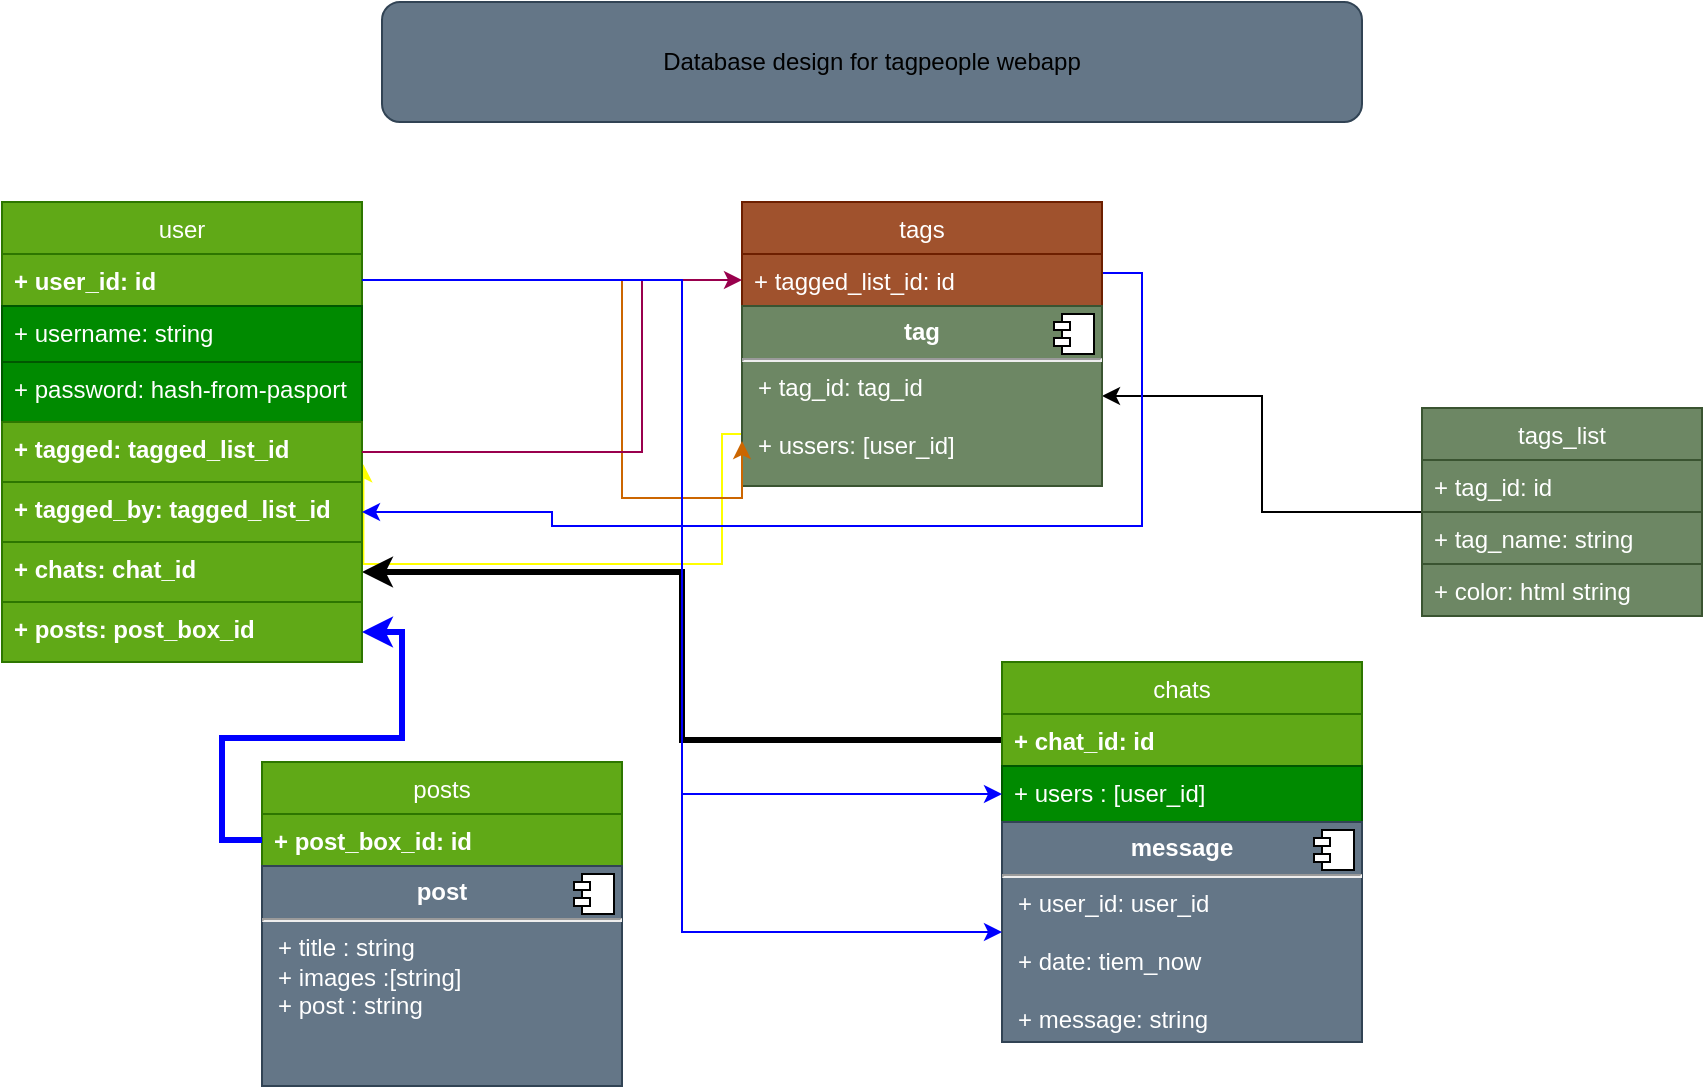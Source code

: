<mxfile version="13.6.2" type="device"><diagram id="C23kgu8_vNM5LReywqZX" name="Page-1"><mxGraphModel dx="1141" dy="761" grid="1" gridSize="10" guides="1" tooltips="1" connect="1" arrows="1" fold="1" page="1" pageScale="1" pageWidth="850" pageHeight="1100" math="0" shadow="0"><root><mxCell id="0"/><mxCell id="1" parent="0"/><mxCell id="bz0pX8rrfKoDWqucz6V6-45" style="edgeStyle=orthogonalEdgeStyle;rounded=0;orthogonalLoop=1;jettySize=auto;html=1;entryX=1;entryY=0.5;entryDx=0;entryDy=0;" edge="1" parent="1" source="bz0pX8rrfKoDWqucz6V6-20" target="bz0pX8rrfKoDWqucz6V6-26"><mxGeometry relative="1" as="geometry"/></mxCell><mxCell id="bz0pX8rrfKoDWqucz6V6-48" style="edgeStyle=orthogonalEdgeStyle;rounded=0;orthogonalLoop=1;jettySize=auto;html=1;exitX=0;exitY=0.5;exitDx=0;exitDy=0;entryX=1.004;entryY=0.706;entryDx=0;entryDy=0;entryPerimeter=0;strokeColor=#FFFF00;" edge="1" parent="1" target="bz0pX8rrfKoDWqucz6V6-8"><mxGeometry relative="1" as="geometry"><mxPoint x="370" y="186" as="sourcePoint"/><Array as="points"><mxPoint x="360" y="236"/><mxPoint x="360" y="301"/></Array></mxGeometry></mxCell><mxCell id="bz0pX8rrfKoDWqucz6V6-49" style="edgeStyle=orthogonalEdgeStyle;rounded=0;orthogonalLoop=1;jettySize=auto;html=1;exitX=0;exitY=0.5;exitDx=0;exitDy=0;entryX=1;entryY=0.5;entryDx=0;entryDy=0;strokeWidth=3;" edge="1" parent="1" source="bz0pX8rrfKoDWqucz6V6-35" target="bz0pX8rrfKoDWqucz6V6-6"><mxGeometry relative="1" as="geometry"/></mxCell><mxCell id="bz0pX8rrfKoDWqucz6V6-20" value="tags_list" style="swimlane;fontStyle=0;childLayout=stackLayout;horizontal=1;startSize=26;fillColor=#6d8764;horizontalStack=0;resizeParent=1;resizeParentMax=0;resizeLast=0;collapsible=1;marginBottom=0;strokeColor=#3A5431;fontColor=#ffffff;" vertex="1" parent="1"><mxGeometry x="710" y="223" width="140" height="104" as="geometry"/></mxCell><mxCell id="bz0pX8rrfKoDWqucz6V6-21" value="+ tag_id: id&#10;" style="text;strokeColor=#3A5431;fillColor=#6d8764;align=left;verticalAlign=top;spacingLeft=4;spacingRight=4;overflow=hidden;rotatable=0;points=[[0,0.5],[1,0.5]];portConstraint=eastwest;fontColor=#ffffff;" vertex="1" parent="bz0pX8rrfKoDWqucz6V6-20"><mxGeometry y="26" width="140" height="26" as="geometry"/></mxCell><mxCell id="bz0pX8rrfKoDWqucz6V6-25" value="+ tag_name: string" style="text;strokeColor=#3A5431;fillColor=#6d8764;align=left;verticalAlign=top;spacingLeft=4;spacingRight=4;overflow=hidden;rotatable=0;points=[[0,0.5],[1,0.5]];portConstraint=eastwest;fontColor=#ffffff;" vertex="1" parent="bz0pX8rrfKoDWqucz6V6-20"><mxGeometry y="52" width="140" height="26" as="geometry"/></mxCell><mxCell id="bz0pX8rrfKoDWqucz6V6-24" value="+ color: html string" style="text;strokeColor=#3A5431;fillColor=#6d8764;align=left;verticalAlign=top;spacingLeft=4;spacingRight=4;overflow=hidden;rotatable=0;points=[[0,0.5],[1,0.5]];portConstraint=eastwest;fontColor=#ffffff;" vertex="1" parent="bz0pX8rrfKoDWqucz6V6-20"><mxGeometry y="78" width="140" height="26" as="geometry"/></mxCell><mxCell id="bz0pX8rrfKoDWqucz6V6-52" value="" style="rounded=1;whiteSpace=wrap;html=1;fillColor=#647687;strokeColor=#314354;fontColor=#ffffff;" vertex="1" parent="1"><mxGeometry x="190" y="20" width="490" height="60" as="geometry"/></mxCell><mxCell id="bz0pX8rrfKoDWqucz6V6-53" value="Database design for tagpeople webapp" style="text;html=1;strokeColor=none;fillColor=none;align=center;verticalAlign=middle;whiteSpace=wrap;rounded=0;" vertex="1" parent="1"><mxGeometry x="190" y="40" width="490" height="20" as="geometry"/></mxCell><mxCell id="bz0pX8rrfKoDWqucz6V6-1" value="user" style="swimlane;fontStyle=0;childLayout=stackLayout;horizontal=1;startSize=26;fillColor=#60a917;horizontalStack=0;resizeParent=1;resizeParentMax=0;resizeLast=0;collapsible=1;marginBottom=0;strokeColor=#2D7600;fontColor=#ffffff;" vertex="1" parent="1"><mxGeometry y="120" width="180" height="230" as="geometry"><mxRectangle x="130" y="170" width="60" height="26" as="alternateBounds"/></mxGeometry></mxCell><mxCell id="bz0pX8rrfKoDWqucz6V6-3" value="+ user_id: id" style="text;strokeColor=#2D7600;fillColor=#60a917;align=left;verticalAlign=top;spacingLeft=4;spacingRight=4;overflow=hidden;rotatable=0;points=[[0,0.5],[1,0.5]];portConstraint=eastwest;fontStyle=1;fontColor=#ffffff;" vertex="1" parent="bz0pX8rrfKoDWqucz6V6-1"><mxGeometry y="26" width="180" height="26" as="geometry"/></mxCell><mxCell id="bz0pX8rrfKoDWqucz6V6-4" value="+ username: string&#10;" style="text;strokeColor=#005700;fillColor=#008a00;align=left;verticalAlign=top;spacingLeft=4;spacingRight=4;overflow=hidden;rotatable=0;points=[[0,0.5],[1,0.5]];portConstraint=eastwest;fontColor=#ffffff;" vertex="1" parent="bz0pX8rrfKoDWqucz6V6-1"><mxGeometry y="52" width="180" height="28" as="geometry"/></mxCell><mxCell id="bz0pX8rrfKoDWqucz6V6-5" value="+ password: hash-from-pasport" style="text;strokeColor=#005700;fillColor=#008a00;align=left;verticalAlign=top;spacingLeft=4;spacingRight=4;overflow=hidden;rotatable=0;points=[[0,0.5],[1,0.5]];portConstraint=eastwest;fontColor=#ffffff;" vertex="1" parent="bz0pX8rrfKoDWqucz6V6-1"><mxGeometry y="80" width="180" height="30" as="geometry"/></mxCell><mxCell id="bz0pX8rrfKoDWqucz6V6-8" value="+ tagged: tagged_list_id" style="text;strokeColor=#2D7600;fillColor=#60a917;align=left;verticalAlign=top;spacingLeft=4;spacingRight=4;overflow=hidden;rotatable=0;points=[[0,0.5],[1,0.5]];portConstraint=eastwest;fontStyle=1;fontColor=#ffffff;" vertex="1" parent="bz0pX8rrfKoDWqucz6V6-1"><mxGeometry y="110" width="180" height="30" as="geometry"/></mxCell><mxCell id="bz0pX8rrfKoDWqucz6V6-7" value="+ tagged_by: tagged_list_id" style="text;strokeColor=#2D7600;fillColor=#60a917;align=left;verticalAlign=top;spacingLeft=4;spacingRight=4;overflow=hidden;rotatable=0;points=[[0,0.5],[1,0.5]];portConstraint=eastwest;fontStyle=1;fontColor=#ffffff;" vertex="1" parent="bz0pX8rrfKoDWqucz6V6-1"><mxGeometry y="140" width="180" height="30" as="geometry"/></mxCell><mxCell id="bz0pX8rrfKoDWqucz6V6-6" value="+ chats: chat_id" style="text;strokeColor=#2D7600;fillColor=#60a917;align=left;verticalAlign=top;spacingLeft=4;spacingRight=4;overflow=hidden;rotatable=0;points=[[0,0.5],[1,0.5]];portConstraint=eastwest;fontStyle=1;fontColor=#ffffff;" vertex="1" parent="bz0pX8rrfKoDWqucz6V6-1"><mxGeometry y="170" width="180" height="30" as="geometry"/></mxCell><mxCell id="bz0pX8rrfKoDWqucz6V6-10" value="+ posts: post_box_id" style="text;strokeColor=#2D7600;fillColor=#60a917;align=left;verticalAlign=top;spacingLeft=4;spacingRight=4;overflow=hidden;rotatable=0;points=[[0,0.5],[1,0.5]];portConstraint=eastwest;fontStyle=1;fontColor=#ffffff;" vertex="1" parent="bz0pX8rrfKoDWqucz6V6-1"><mxGeometry y="200" width="180" height="30" as="geometry"/></mxCell><mxCell id="bz0pX8rrfKoDWqucz6V6-57" style="edgeStyle=orthogonalEdgeStyle;rounded=0;orthogonalLoop=1;jettySize=auto;html=1;exitX=1;exitY=0.25;exitDx=0;exitDy=0;strokeColor=#0000FF;" edge="1" parent="1" source="bz0pX8rrfKoDWqucz6V6-11" target="bz0pX8rrfKoDWqucz6V6-7"><mxGeometry relative="1" as="geometry"/></mxCell><mxCell id="bz0pX8rrfKoDWqucz6V6-11" value="tags" style="swimlane;fontStyle=0;childLayout=stackLayout;horizontal=1;startSize=26;fillColor=#a0522d;horizontalStack=0;resizeParent=1;resizeParentMax=0;resizeLast=0;collapsible=1;marginBottom=0;strokeColor=#6D1F00;fontColor=#ffffff;" vertex="1" parent="1"><mxGeometry x="370" y="120" width="180" height="142" as="geometry"/></mxCell><mxCell id="bz0pX8rrfKoDWqucz6V6-12" value="+ tagged_list_id: id" style="text;strokeColor=#6D1F00;fillColor=#a0522d;align=left;verticalAlign=top;spacingLeft=4;spacingRight=4;overflow=hidden;rotatable=0;points=[[0,0.5],[1,0.5]];portConstraint=eastwest;fontColor=#ffffff;" vertex="1" parent="bz0pX8rrfKoDWqucz6V6-11"><mxGeometry y="26" width="180" height="26" as="geometry"/></mxCell><mxCell id="bz0pX8rrfKoDWqucz6V6-26" value="&lt;p style=&quot;margin: 0px ; margin-top: 6px ; text-align: center&quot;&gt;&lt;b&gt;tag&lt;/b&gt;&lt;/p&gt;&lt;hr&gt;&lt;p style=&quot;margin: 0px ; margin-left: 8px&quot;&gt;+ tag_id: tag_id&lt;/p&gt;&lt;p style=&quot;margin: 0px ; margin-left: 8px&quot;&gt;&lt;br&gt;+ ussers: [user_id]&lt;/p&gt;" style="align=left;overflow=fill;html=1;dropTarget=0;fillColor=#6d8764;strokeColor=#3A5431;fontColor=#ffffff;" vertex="1" parent="bz0pX8rrfKoDWqucz6V6-11"><mxGeometry y="52" width="180" height="90" as="geometry"/></mxCell><mxCell id="bz0pX8rrfKoDWqucz6V6-27" value="" style="shape=component;jettyWidth=8;jettyHeight=4;" vertex="1" parent="bz0pX8rrfKoDWqucz6V6-26"><mxGeometry x="1" width="20" height="20" relative="1" as="geometry"><mxPoint x="-24" y="4" as="offset"/></mxGeometry></mxCell><mxCell id="bz0pX8rrfKoDWqucz6V6-54" style="edgeStyle=orthogonalEdgeStyle;rounded=0;orthogonalLoop=1;jettySize=auto;html=1;exitX=1;exitY=0.5;exitDx=0;exitDy=0;entryX=0;entryY=0.75;entryDx=0;entryDy=0;strokeColor=#CC6600;" edge="1" parent="1" source="bz0pX8rrfKoDWqucz6V6-3" target="bz0pX8rrfKoDWqucz6V6-26"><mxGeometry relative="1" as="geometry"><Array as="points"><mxPoint x="310" y="159"/><mxPoint x="310" y="268"/></Array></mxGeometry></mxCell><mxCell id="bz0pX8rrfKoDWqucz6V6-56" style="edgeStyle=orthogonalEdgeStyle;rounded=0;orthogonalLoop=1;jettySize=auto;html=1;exitX=1;exitY=0.5;exitDx=0;exitDy=0;entryX=0;entryY=0.5;entryDx=0;entryDy=0;strokeColor=#99004D;" edge="1" parent="1" source="bz0pX8rrfKoDWqucz6V6-8" target="bz0pX8rrfKoDWqucz6V6-12"><mxGeometry relative="1" as="geometry"><Array as="points"><mxPoint x="320" y="245"/><mxPoint x="320" y="159"/></Array></mxGeometry></mxCell><mxCell id="bz0pX8rrfKoDWqucz6V6-34" value="chats" style="swimlane;fontStyle=0;childLayout=stackLayout;horizontal=1;startSize=26;fillColor=#60a917;horizontalStack=0;resizeParent=1;resizeParentMax=0;resizeLast=0;collapsible=1;marginBottom=0;strokeColor=#2D7600;fontColor=#ffffff;" vertex="1" parent="1"><mxGeometry x="500" y="350" width="180" height="190" as="geometry"><mxRectangle x="130" y="170" width="60" height="26" as="alternateBounds"/></mxGeometry></mxCell><mxCell id="bz0pX8rrfKoDWqucz6V6-35" value="+ chat_id: id" style="text;strokeColor=#2D7600;fillColor=#60a917;align=left;verticalAlign=top;spacingLeft=4;spacingRight=4;overflow=hidden;rotatable=0;points=[[0,0.5],[1,0.5]];portConstraint=eastwest;fontStyle=1;fontColor=#ffffff;" vertex="1" parent="bz0pX8rrfKoDWqucz6V6-34"><mxGeometry y="26" width="180" height="26" as="geometry"/></mxCell><mxCell id="bz0pX8rrfKoDWqucz6V6-36" value="+ users : [user_id]" style="text;strokeColor=#005700;fillColor=#008a00;align=left;verticalAlign=top;spacingLeft=4;spacingRight=4;overflow=hidden;rotatable=0;points=[[0,0.5],[1,0.5]];portConstraint=eastwest;fontColor=#ffffff;" vertex="1" parent="bz0pX8rrfKoDWqucz6V6-34"><mxGeometry y="52" width="180" height="28" as="geometry"/></mxCell><mxCell id="bz0pX8rrfKoDWqucz6V6-63" value="&lt;p style=&quot;margin: 0px ; margin-top: 6px ; text-align: center&quot;&gt;&lt;b&gt;message&lt;/b&gt;&lt;/p&gt;&lt;hr&gt;&lt;p style=&quot;margin: 0px ; margin-left: 8px&quot;&gt;+ user_id: user_id&lt;/p&gt;&lt;p style=&quot;margin: 0px ; margin-left: 8px&quot;&gt;&lt;br&gt;+ date: tiem_now&lt;/p&gt;&lt;p style=&quot;margin: 0px ; margin-left: 8px&quot;&gt;&lt;br&gt;&lt;/p&gt;&lt;p style=&quot;margin: 0px ; margin-left: 8px&quot;&gt;+ message: string&lt;/p&gt;&lt;p style=&quot;margin: 0px ; margin-left: 8px&quot;&gt;&lt;br&gt;&lt;/p&gt;" style="align=left;overflow=fill;html=1;dropTarget=0;fillColor=#647687;strokeColor=#314354;fontColor=#ffffff;" vertex="1" parent="bz0pX8rrfKoDWqucz6V6-34"><mxGeometry y="80" width="180" height="110" as="geometry"/></mxCell><mxCell id="bz0pX8rrfKoDWqucz6V6-64" value="" style="shape=component;jettyWidth=8;jettyHeight=4;" vertex="1" parent="bz0pX8rrfKoDWqucz6V6-63"><mxGeometry x="1" width="20" height="20" relative="1" as="geometry"><mxPoint x="-24" y="4" as="offset"/></mxGeometry></mxCell><mxCell id="bz0pX8rrfKoDWqucz6V6-58" style="edgeStyle=orthogonalEdgeStyle;rounded=0;orthogonalLoop=1;jettySize=auto;html=1;exitX=1;exitY=0.5;exitDx=0;exitDy=0;strokeColor=#0000FF;" edge="1" parent="1" source="bz0pX8rrfKoDWqucz6V6-3" target="bz0pX8rrfKoDWqucz6V6-36"><mxGeometry relative="1" as="geometry"/></mxCell><mxCell id="bz0pX8rrfKoDWqucz6V6-65" style="edgeStyle=orthogonalEdgeStyle;rounded=0;orthogonalLoop=1;jettySize=auto;html=1;exitX=1;exitY=0.5;exitDx=0;exitDy=0;entryX=0;entryY=0.5;entryDx=0;entryDy=0;strokeColor=#0000FF;" edge="1" parent="1" source="bz0pX8rrfKoDWqucz6V6-3" target="bz0pX8rrfKoDWqucz6V6-63"><mxGeometry relative="1" as="geometry"/></mxCell><mxCell id="bz0pX8rrfKoDWqucz6V6-66" value="posts" style="swimlane;fontStyle=0;childLayout=stackLayout;horizontal=1;startSize=26;fillColor=#60a917;horizontalStack=0;resizeParent=1;resizeParentMax=0;resizeLast=0;collapsible=1;marginBottom=0;strokeColor=#2D7600;fontColor=#ffffff;" vertex="1" parent="1"><mxGeometry x="130" y="400" width="180" height="162" as="geometry"><mxRectangle x="130" y="170" width="60" height="26" as="alternateBounds"/></mxGeometry></mxCell><mxCell id="bz0pX8rrfKoDWqucz6V6-67" value="+ post_box_id: id" style="text;strokeColor=#2D7600;fillColor=#60a917;align=left;verticalAlign=top;spacingLeft=4;spacingRight=4;overflow=hidden;rotatable=0;points=[[0,0.5],[1,0.5]];portConstraint=eastwest;fontStyle=1;fontColor=#ffffff;" vertex="1" parent="bz0pX8rrfKoDWqucz6V6-66"><mxGeometry y="26" width="180" height="26" as="geometry"/></mxCell><mxCell id="bz0pX8rrfKoDWqucz6V6-69" value="&lt;p style=&quot;margin: 0px ; margin-top: 6px ; text-align: center&quot;&gt;&lt;b&gt;post&lt;/b&gt;&lt;/p&gt;&lt;hr&gt;&lt;p style=&quot;margin: 0px ; margin-left: 8px&quot;&gt;+ title : string&lt;/p&gt;&lt;p style=&quot;margin: 0px ; margin-left: 8px&quot;&gt;+ images :[string]&lt;/p&gt;&lt;p style=&quot;margin: 0px ; margin-left: 8px&quot;&gt;+ post : string&lt;/p&gt;&lt;p style=&quot;margin: 0px ; margin-left: 8px&quot;&gt;&lt;br&gt;&lt;/p&gt;" style="align=left;overflow=fill;html=1;dropTarget=0;fillColor=#647687;strokeColor=#314354;fontColor=#ffffff;" vertex="1" parent="bz0pX8rrfKoDWqucz6V6-66"><mxGeometry y="52" width="180" height="110" as="geometry"/></mxCell><mxCell id="bz0pX8rrfKoDWqucz6V6-70" value="" style="shape=component;jettyWidth=8;jettyHeight=4;" vertex="1" parent="bz0pX8rrfKoDWqucz6V6-69"><mxGeometry x="1" width="20" height="20" relative="1" as="geometry"><mxPoint x="-24" y="4" as="offset"/></mxGeometry></mxCell><mxCell id="bz0pX8rrfKoDWqucz6V6-71" style="edgeStyle=orthogonalEdgeStyle;rounded=0;orthogonalLoop=1;jettySize=auto;html=1;entryX=1;entryY=0.5;entryDx=0;entryDy=0;strokeColor=#0000FF;strokeWidth=3;" edge="1" parent="1" source="bz0pX8rrfKoDWqucz6V6-67" target="bz0pX8rrfKoDWqucz6V6-10"><mxGeometry relative="1" as="geometry"/></mxCell></root></mxGraphModel></diagram></mxfile>
